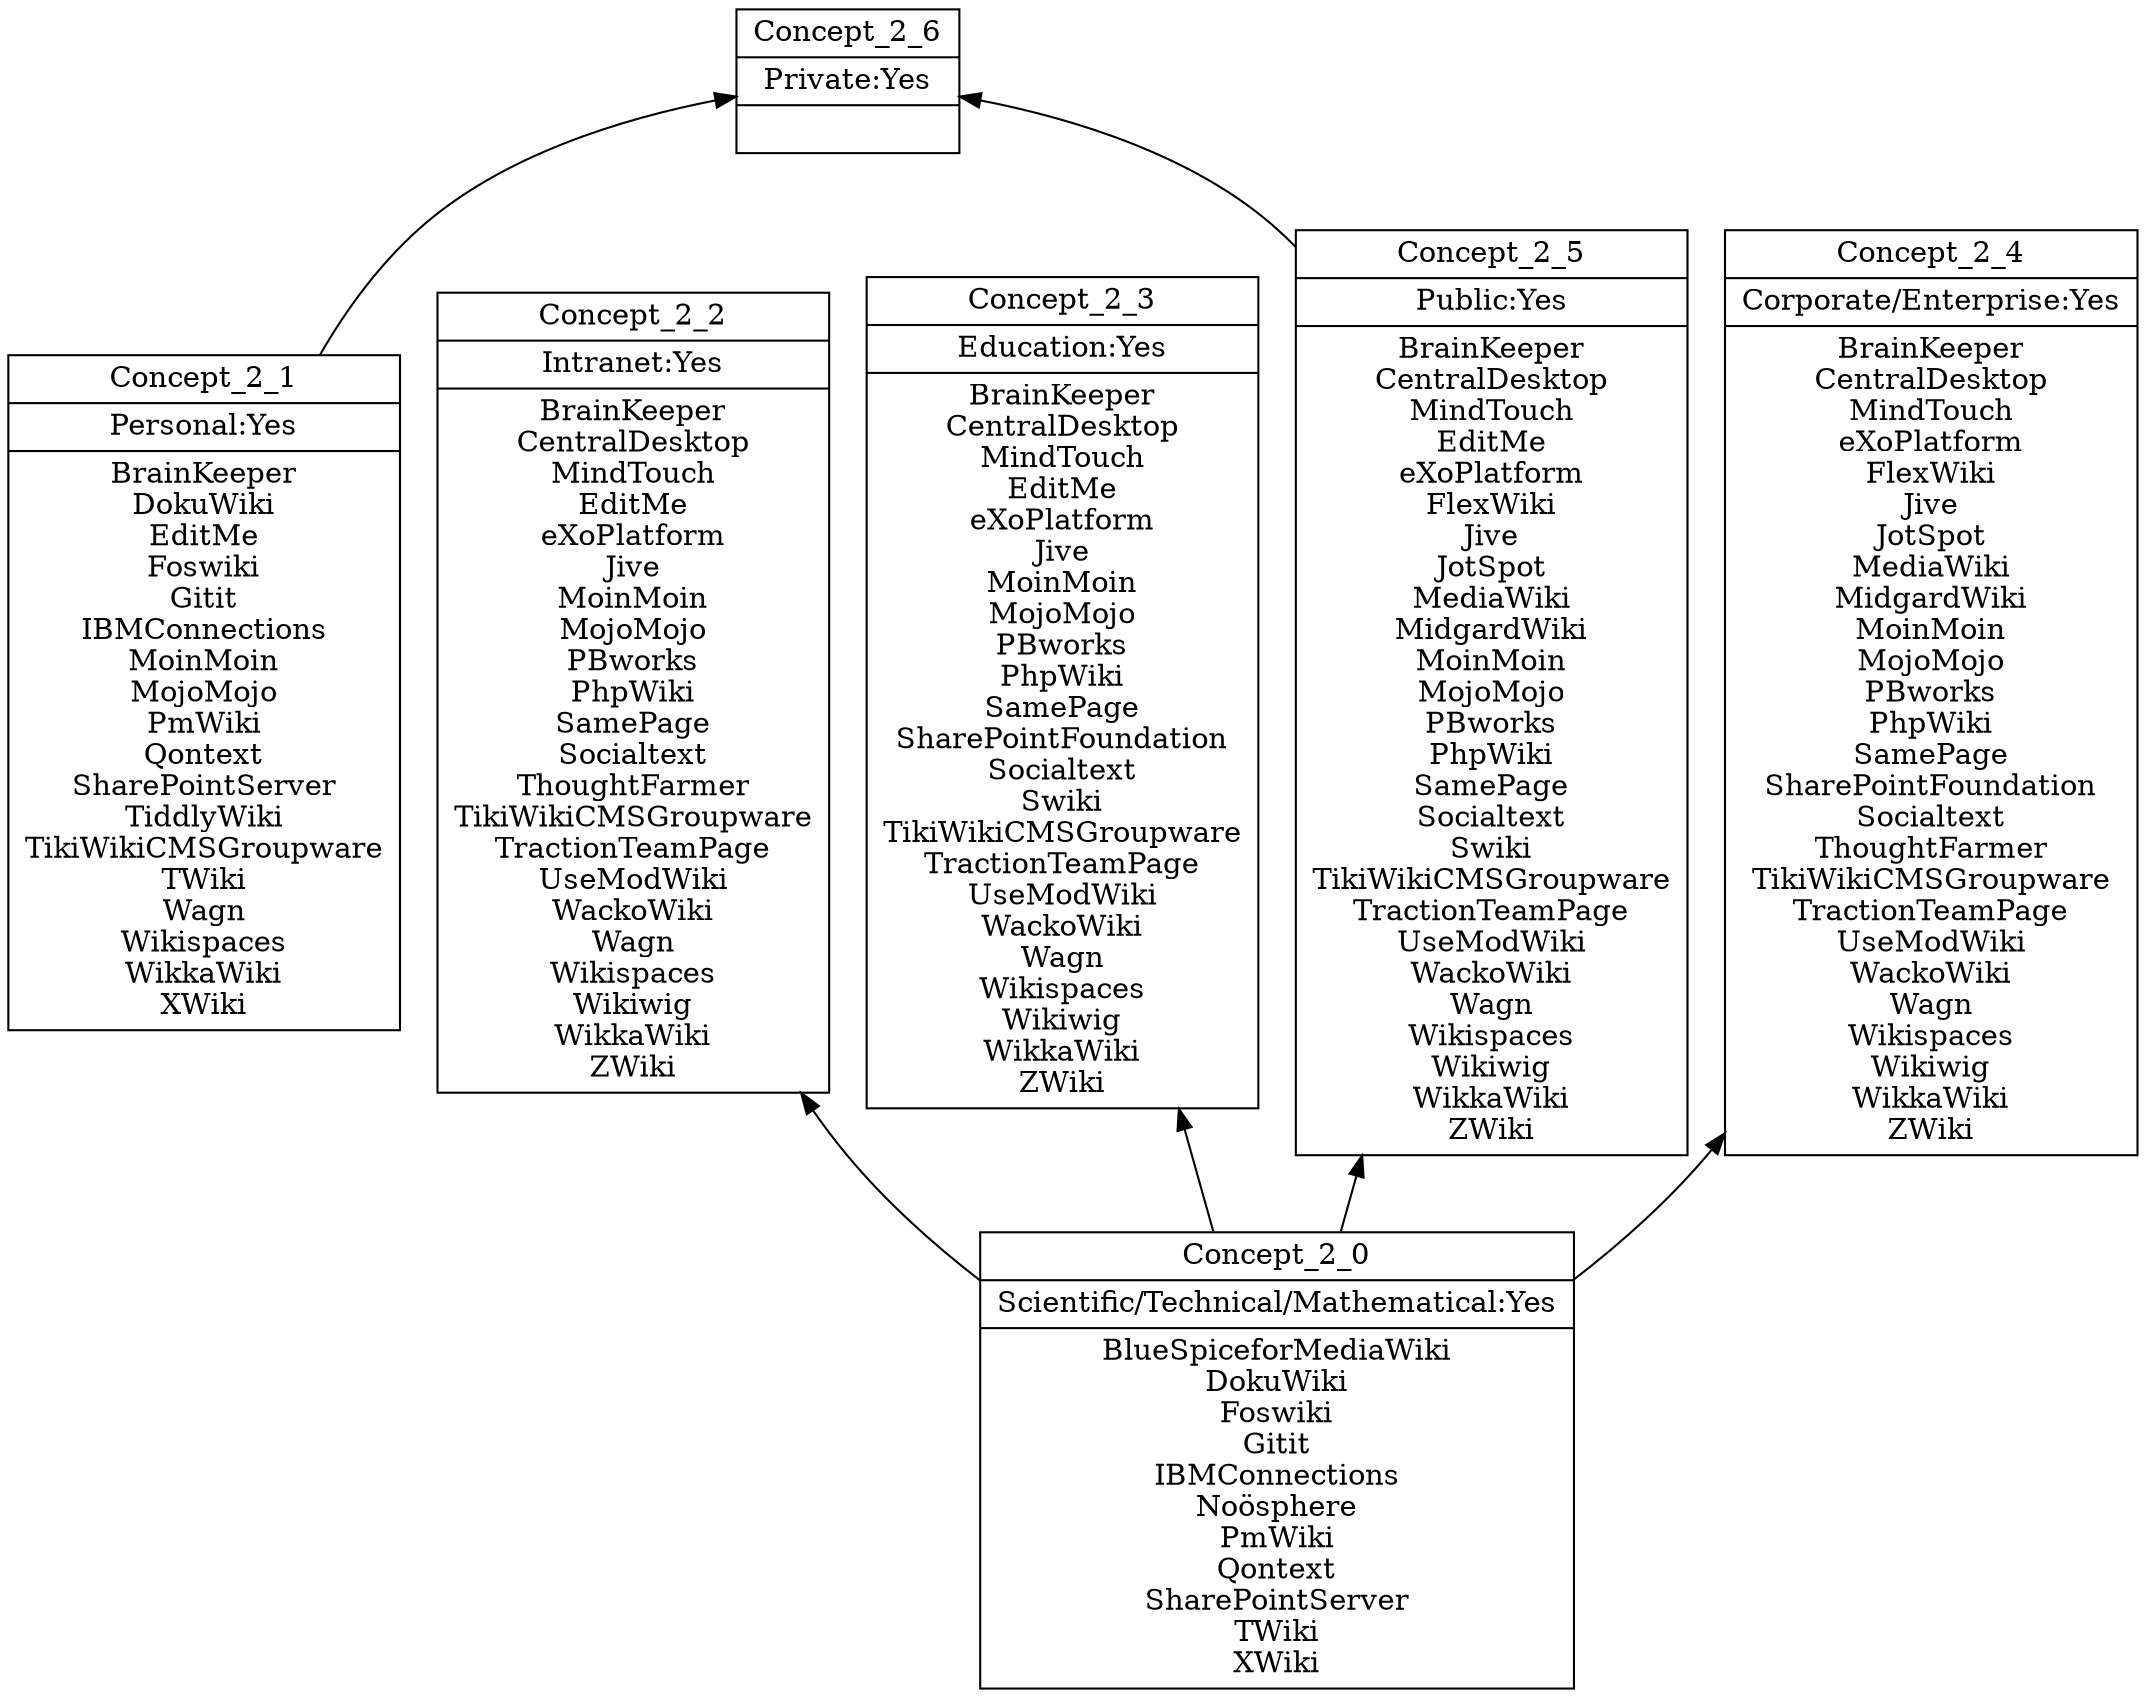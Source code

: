 digraph G { 
	rankdir=BT;
subgraph 2 { 
label="2";
1 [shape=record,label="{Concept_2_1|Personal:Yes\n|BrainKeeper\nDokuWiki\nEditMe\nFoswiki\nGitit\nIBMConnections\nMoinMoin\nMojoMojo\nPmWiki\nQontext\nSharePointServer\nTiddlyWiki\nTikiWikiCMSGroupware\nTWiki\nWagn\nWikispaces\nWikkaWiki\nXWiki\n}"];
2 [shape=record,label="{Concept_2_2|Intranet:Yes\n|BrainKeeper\nCentralDesktop\nMindTouch\nEditMe\neXoPlatform\nJive\nMoinMoin\nMojoMojo\nPBworks\nPhpWiki\nSamePage\nSocialtext\nThoughtFarmer\nTikiWikiCMSGroupware\nTractionTeamPage\nUseModWiki\nWackoWiki\nWagn\nWikispaces\nWikiwig\nWikkaWiki\nZWiki\n}"];
3 [shape=record,label="{Concept_2_3|Education:Yes\n|BrainKeeper\nCentralDesktop\nMindTouch\nEditMe\neXoPlatform\nJive\nMoinMoin\nMojoMojo\nPBworks\nPhpWiki\nSamePage\nSharePointFoundation\nSocialtext\nSwiki\nTikiWikiCMSGroupware\nTractionTeamPage\nUseModWiki\nWackoWiki\nWagn\nWikispaces\nWikiwig\nWikkaWiki\nZWiki\n}"];
4 [shape=record,label="{Concept_2_5|Public:Yes\n|BrainKeeper\nCentralDesktop\nMindTouch\nEditMe\neXoPlatform\nFlexWiki\nJive\nJotSpot\nMediaWiki\nMidgardWiki\nMoinMoin\nMojoMojo\nPBworks\nPhpWiki\nSamePage\nSocialtext\nSwiki\nTikiWikiCMSGroupware\nTractionTeamPage\nUseModWiki\nWackoWiki\nWagn\nWikispaces\nWikiwig\nWikkaWiki\nZWiki\n}"];
5 [shape=record,label="{Concept_2_4|Corporate/Enterprise:Yes\n|BrainKeeper\nCentralDesktop\nMindTouch\neXoPlatform\nFlexWiki\nJive\nJotSpot\nMediaWiki\nMidgardWiki\nMoinMoin\nMojoMojo\nPBworks\nPhpWiki\nSamePage\nSharePointFoundation\nSocialtext\nThoughtFarmer\nTikiWikiCMSGroupware\nTractionTeamPage\nUseModWiki\nWackoWiki\nWagn\nWikispaces\nWikiwig\nWikkaWiki\nZWiki\n}"];
6 [shape=record,label="{Concept_2_6|Private:Yes\n|}"];
7 [shape=record,label="{Concept_2_0|Scientific/Technical/Mathematical:Yes\n|BlueSpiceforMediaWiki\nDokuWiki\nFoswiki\nGitit\nIBMConnections\nNoösphere\nPmWiki\nQontext\nSharePointServer\nTWiki\nXWiki\n}"];
	7 -> 2
	7 -> 3
	7 -> 4
	7 -> 5
	4 -> 6
	1 -> 6
}
}